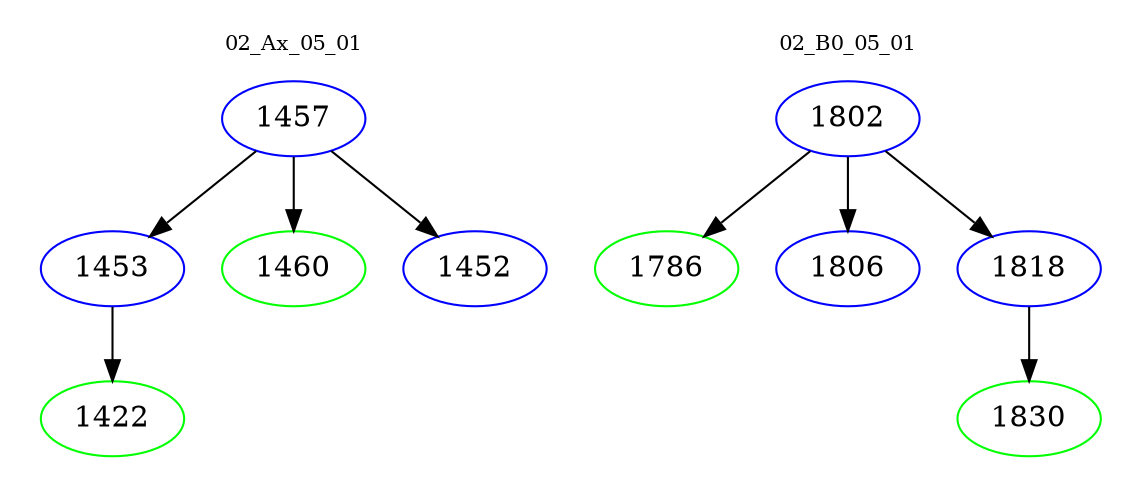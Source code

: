 digraph{
subgraph cluster_0 {
color = white
label = "02_Ax_05_01";
fontsize=10;
T0_1457 [label="1457", color="blue"]
T0_1457 -> T0_1453 [color="black"]
T0_1453 [label="1453", color="blue"]
T0_1453 -> T0_1422 [color="black"]
T0_1422 [label="1422", color="green"]
T0_1457 -> T0_1460 [color="black"]
T0_1460 [label="1460", color="green"]
T0_1457 -> T0_1452 [color="black"]
T0_1452 [label="1452", color="blue"]
}
subgraph cluster_1 {
color = white
label = "02_B0_05_01";
fontsize=10;
T1_1802 [label="1802", color="blue"]
T1_1802 -> T1_1786 [color="black"]
T1_1786 [label="1786", color="green"]
T1_1802 -> T1_1806 [color="black"]
T1_1806 [label="1806", color="blue"]
T1_1802 -> T1_1818 [color="black"]
T1_1818 [label="1818", color="blue"]
T1_1818 -> T1_1830 [color="black"]
T1_1830 [label="1830", color="green"]
}
}
